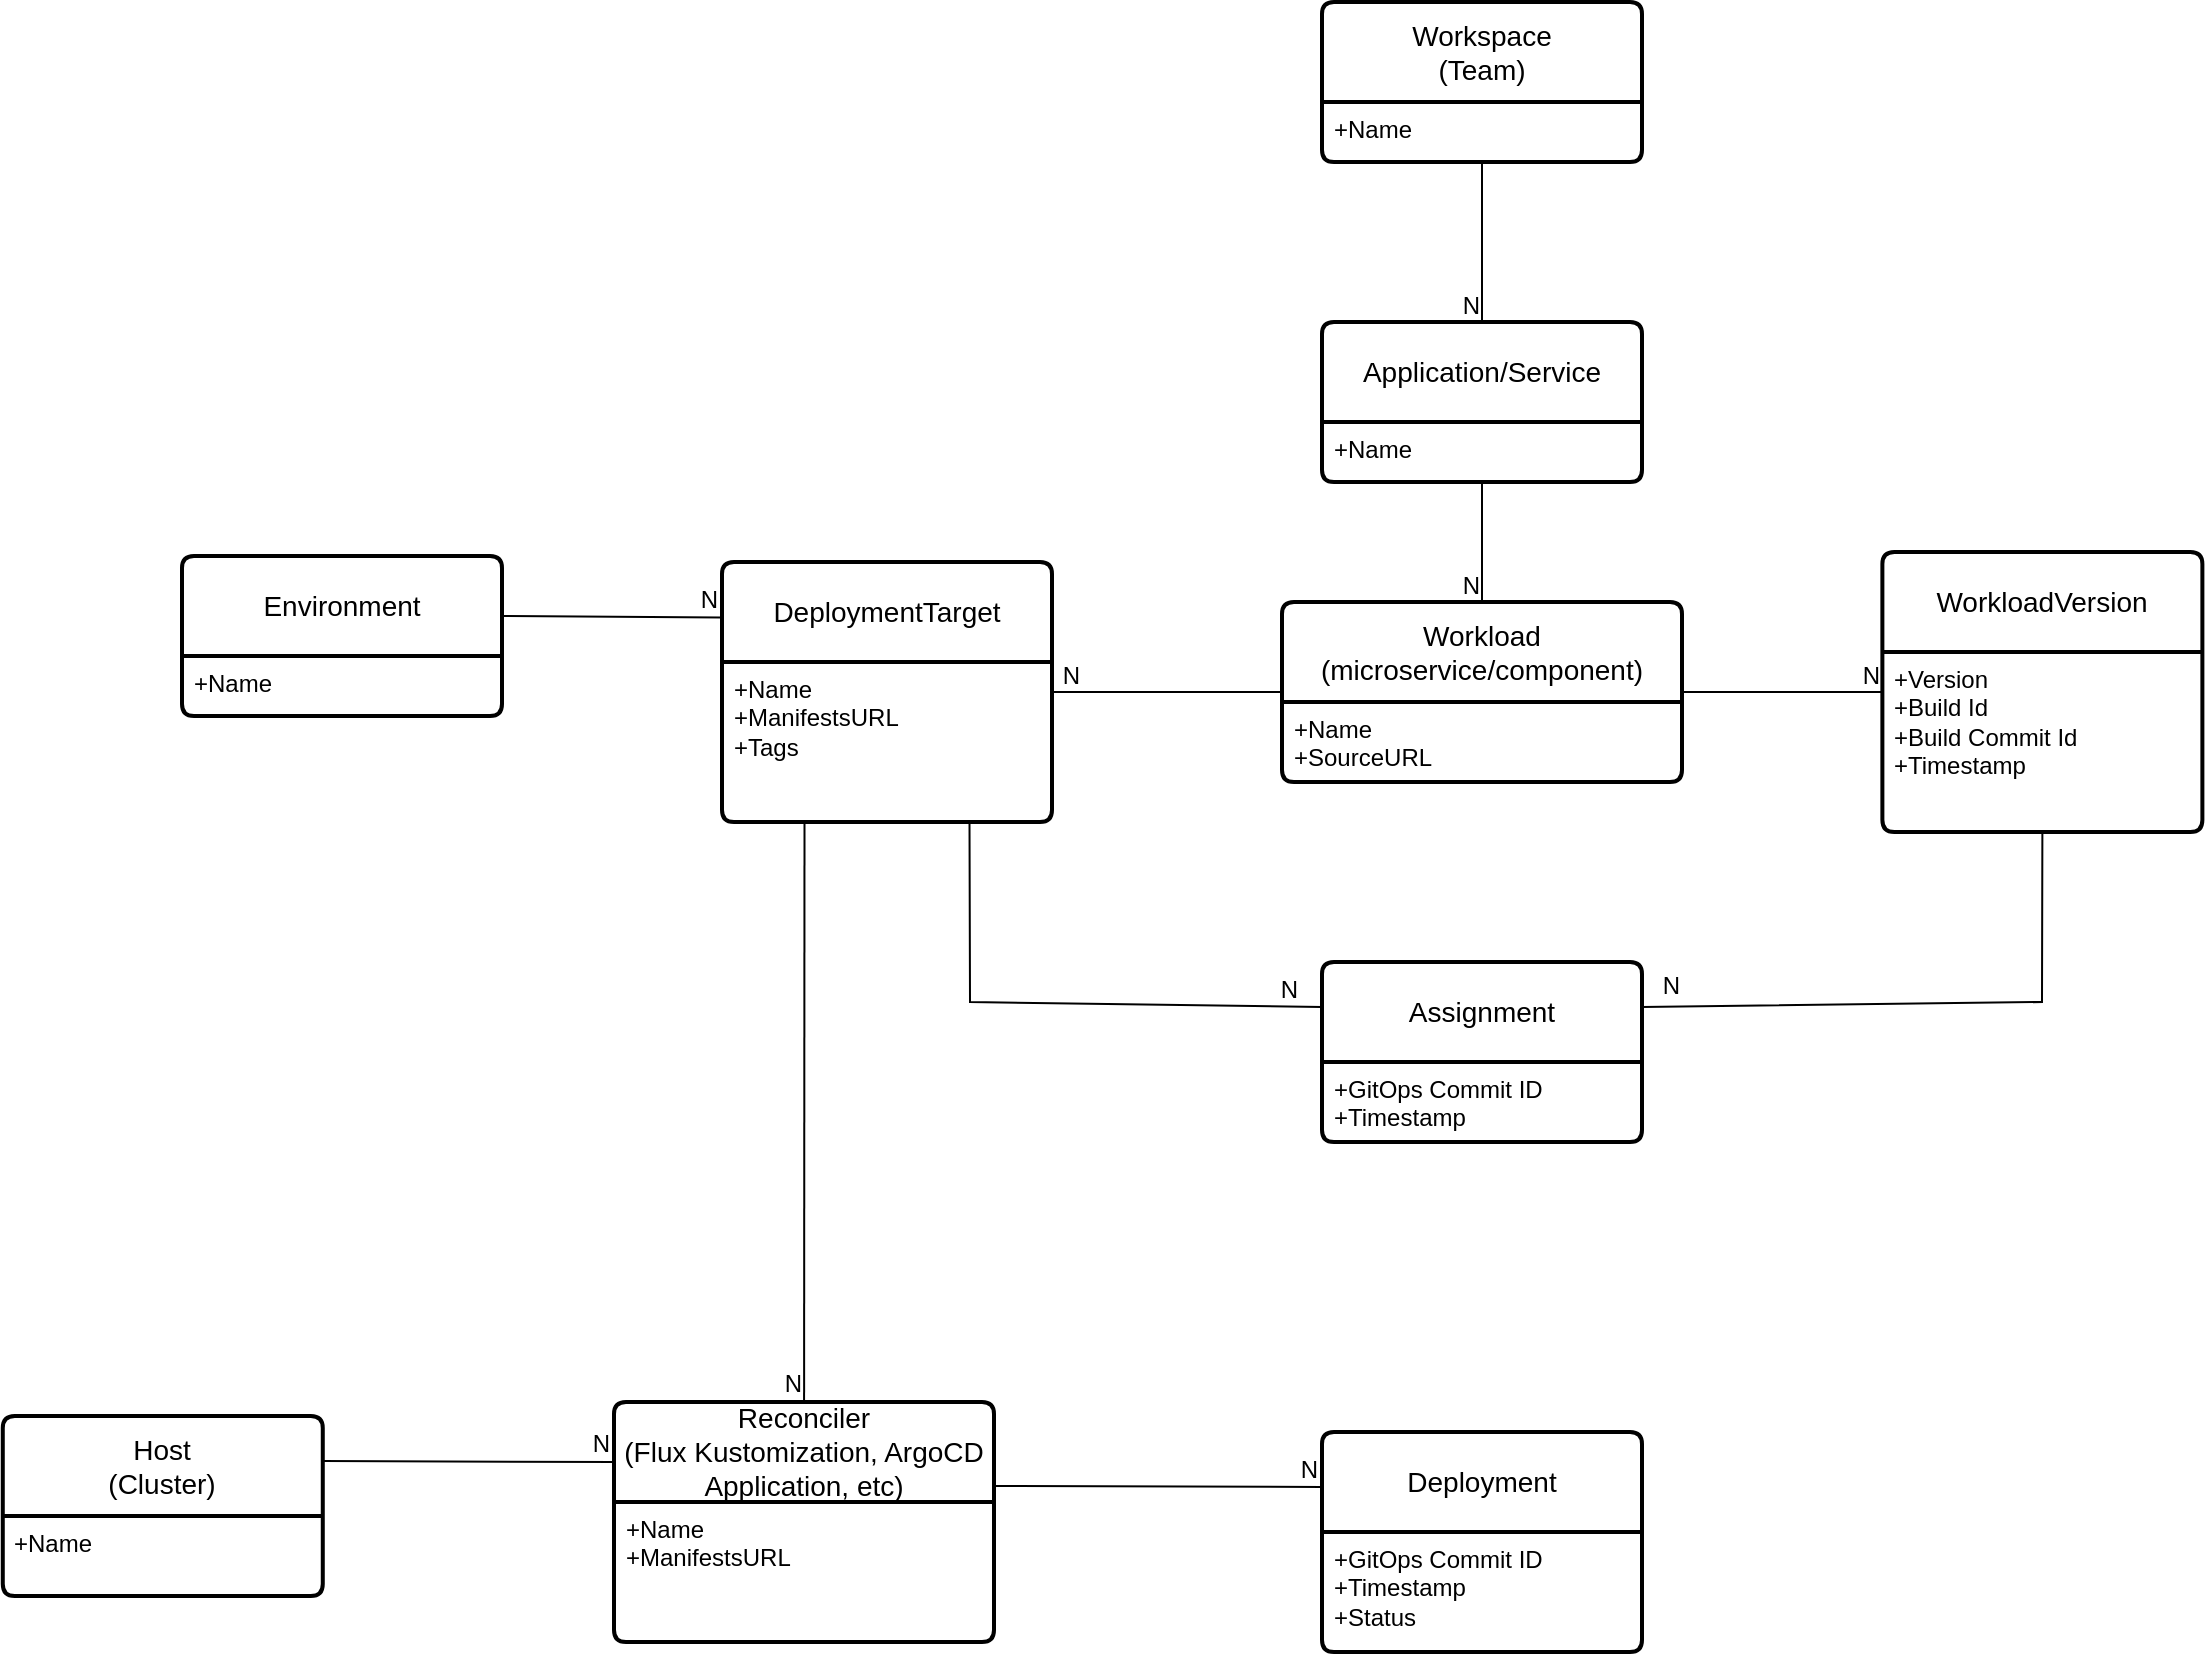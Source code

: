 <mxfile version="21.2.9" type="device">
  <diagram id="R2lEEEUBdFMjLlhIrx00" name="Page-1">
    <mxGraphModel dx="2544" dy="974" grid="1" gridSize="10" guides="1" tooltips="1" connect="1" arrows="1" fold="1" page="1" pageScale="1" pageWidth="850" pageHeight="1100" math="0" shadow="0" extFonts="Permanent Marker^https://fonts.googleapis.com/css?family=Permanent+Marker">
      <root>
        <mxCell id="0" />
        <mxCell id="1" parent="0" />
        <mxCell id="mHuUaChPZsy_ELMwy_D_-1" value="Environment" style="swimlane;childLayout=stackLayout;horizontal=1;startSize=50;horizontalStack=0;rounded=1;fontSize=14;fontStyle=0;strokeWidth=2;resizeParent=0;resizeLast=1;shadow=0;dashed=0;align=center;arcSize=4;whiteSpace=wrap;html=1;" parent="1" vertex="1">
          <mxGeometry y="727" width="160" height="80" as="geometry" />
        </mxCell>
        <mxCell id="mHuUaChPZsy_ELMwy_D_-2" value="+Name&lt;br&gt;" style="align=left;strokeColor=none;fillColor=none;spacingLeft=4;fontSize=12;verticalAlign=top;resizable=0;rotatable=0;part=1;html=1;" parent="mHuUaChPZsy_ELMwy_D_-1" vertex="1">
          <mxGeometry y="50" width="160" height="30" as="geometry" />
        </mxCell>
        <mxCell id="mHuUaChPZsy_ELMwy_D_-4" value="Workspace&lt;br&gt;(Team)" style="swimlane;childLayout=stackLayout;horizontal=1;startSize=50;horizontalStack=0;rounded=1;fontSize=14;fontStyle=0;strokeWidth=2;resizeParent=0;resizeLast=1;shadow=0;dashed=0;align=center;arcSize=4;whiteSpace=wrap;html=1;" parent="1" vertex="1">
          <mxGeometry x="570" y="450" width="160" height="80" as="geometry" />
        </mxCell>
        <mxCell id="mHuUaChPZsy_ELMwy_D_-5" value="+Name&lt;br&gt;" style="align=left;strokeColor=none;fillColor=none;spacingLeft=4;fontSize=12;verticalAlign=top;resizable=0;rotatable=0;part=1;html=1;" parent="mHuUaChPZsy_ELMwy_D_-4" vertex="1">
          <mxGeometry y="50" width="160" height="30" as="geometry" />
        </mxCell>
        <mxCell id="mHuUaChPZsy_ELMwy_D_-7" value="Application/Service" style="swimlane;childLayout=stackLayout;horizontal=1;startSize=50;horizontalStack=0;rounded=1;fontSize=14;fontStyle=0;strokeWidth=2;resizeParent=0;resizeLast=1;shadow=0;dashed=0;align=center;arcSize=4;whiteSpace=wrap;html=1;" parent="1" vertex="1">
          <mxGeometry x="570" y="610" width="160" height="80" as="geometry" />
        </mxCell>
        <mxCell id="mHuUaChPZsy_ELMwy_D_-8" value="+Name&lt;br&gt;" style="align=left;strokeColor=none;fillColor=none;spacingLeft=4;fontSize=12;verticalAlign=top;resizable=0;rotatable=0;part=1;html=1;" parent="mHuUaChPZsy_ELMwy_D_-7" vertex="1">
          <mxGeometry y="50" width="160" height="30" as="geometry" />
        </mxCell>
        <mxCell id="mHuUaChPZsy_ELMwy_D_-11" value="Workload&lt;br&gt;(microservice/component)" style="swimlane;childLayout=stackLayout;horizontal=1;startSize=50;horizontalStack=0;rounded=1;fontSize=14;fontStyle=0;strokeWidth=2;resizeParent=0;resizeLast=1;shadow=0;dashed=0;align=center;arcSize=4;whiteSpace=wrap;html=1;" parent="1" vertex="1">
          <mxGeometry x="550" y="750" width="200" height="90" as="geometry" />
        </mxCell>
        <mxCell id="mHuUaChPZsy_ELMwy_D_-12" value="+Name&lt;br&gt;+SourceURL" style="align=left;strokeColor=none;fillColor=none;spacingLeft=4;fontSize=12;verticalAlign=top;resizable=0;rotatable=0;part=1;html=1;" parent="mHuUaChPZsy_ELMwy_D_-11" vertex="1">
          <mxGeometry y="50" width="200" height="40" as="geometry" />
        </mxCell>
        <mxCell id="mHuUaChPZsy_ELMwy_D_-13" value="" style="endArrow=none;html=1;rounded=0;exitX=0.5;exitY=1;exitDx=0;exitDy=0;entryX=0.5;entryY=0;entryDx=0;entryDy=0;" parent="1" source="mHuUaChPZsy_ELMwy_D_-8" target="mHuUaChPZsy_ELMwy_D_-11" edge="1">
          <mxGeometry relative="1" as="geometry">
            <mxPoint x="220" y="380" as="sourcePoint" />
            <mxPoint x="380" y="380" as="targetPoint" />
          </mxGeometry>
        </mxCell>
        <mxCell id="mHuUaChPZsy_ELMwy_D_-14" value="N" style="resizable=0;html=1;whiteSpace=wrap;align=right;verticalAlign=bottom;" parent="mHuUaChPZsy_ELMwy_D_-13" connectable="0" vertex="1">
          <mxGeometry x="1" relative="1" as="geometry" />
        </mxCell>
        <mxCell id="mHuUaChPZsy_ELMwy_D_-15" value="WorkloadVersion" style="swimlane;childLayout=stackLayout;horizontal=1;startSize=50;horizontalStack=0;rounded=1;fontSize=14;fontStyle=0;strokeWidth=2;resizeParent=0;resizeLast=1;shadow=0;dashed=0;align=center;arcSize=4;whiteSpace=wrap;html=1;" parent="1" vertex="1">
          <mxGeometry x="850.19" y="725" width="160" height="140" as="geometry">
            <mxRectangle x="850.19" y="725" width="150" height="50" as="alternateBounds" />
          </mxGeometry>
        </mxCell>
        <mxCell id="mHuUaChPZsy_ELMwy_D_-16" value="+Version&lt;br&gt;+Build Id&lt;br&gt;+Build Commit Id&lt;br&gt;+Timestamp&amp;nbsp;" style="align=left;strokeColor=none;fillColor=none;spacingLeft=4;fontSize=12;verticalAlign=top;resizable=0;rotatable=0;part=1;html=1;" parent="mHuUaChPZsy_ELMwy_D_-15" vertex="1">
          <mxGeometry y="50" width="160" height="90" as="geometry" />
        </mxCell>
        <mxCell id="mHuUaChPZsy_ELMwy_D_-17" value="" style="endArrow=none;html=1;rounded=0;exitX=1;exitY=0.5;exitDx=0;exitDy=0;" parent="1" source="mHuUaChPZsy_ELMwy_D_-11" target="mHuUaChPZsy_ELMwy_D_-15" edge="1">
          <mxGeometry relative="1" as="geometry">
            <mxPoint x="220" y="710" as="sourcePoint" />
            <mxPoint x="380" y="710" as="targetPoint" />
          </mxGeometry>
        </mxCell>
        <mxCell id="mHuUaChPZsy_ELMwy_D_-18" value="N" style="resizable=0;html=1;whiteSpace=wrap;align=right;verticalAlign=bottom;" parent="mHuUaChPZsy_ELMwy_D_-17" connectable="0" vertex="1">
          <mxGeometry x="1" relative="1" as="geometry" />
        </mxCell>
        <mxCell id="mHuUaChPZsy_ELMwy_D_-20" value="" style="endArrow=none;html=1;rounded=0;exitX=0.5;exitY=1;exitDx=0;exitDy=0;" parent="1" source="mHuUaChPZsy_ELMwy_D_-5" edge="1">
          <mxGeometry relative="1" as="geometry">
            <mxPoint x="660" y="600" as="sourcePoint" />
            <mxPoint x="650" y="610" as="targetPoint" />
          </mxGeometry>
        </mxCell>
        <mxCell id="mHuUaChPZsy_ELMwy_D_-21" value="N" style="resizable=0;html=1;whiteSpace=wrap;align=right;verticalAlign=bottom;" parent="mHuUaChPZsy_ELMwy_D_-20" connectable="0" vertex="1">
          <mxGeometry x="1" relative="1" as="geometry" />
        </mxCell>
        <mxCell id="mHuUaChPZsy_ELMwy_D_-22" value="DeploymentTarget" style="swimlane;childLayout=stackLayout;horizontal=1;startSize=50;horizontalStack=0;rounded=1;fontSize=14;fontStyle=0;strokeWidth=2;resizeParent=0;resizeLast=1;shadow=0;dashed=0;align=center;arcSize=4;whiteSpace=wrap;html=1;" parent="1" vertex="1">
          <mxGeometry x="270" y="730" width="165" height="130" as="geometry" />
        </mxCell>
        <mxCell id="mHuUaChPZsy_ELMwy_D_-23" value="+Name&lt;br&gt;+ManifestsURL&amp;nbsp;&lt;br&gt;+Tags" style="align=left;strokeColor=none;fillColor=none;spacingLeft=4;fontSize=12;verticalAlign=top;resizable=0;rotatable=0;part=1;html=1;" parent="mHuUaChPZsy_ELMwy_D_-22" vertex="1">
          <mxGeometry y="50" width="165" height="80" as="geometry" />
        </mxCell>
        <mxCell id="mHuUaChPZsy_ELMwy_D_-24" value="" style="endArrow=none;html=1;rounded=0;exitX=0;exitY=0.5;exitDx=0;exitDy=0;" parent="1" source="mHuUaChPZsy_ELMwy_D_-11" target="mHuUaChPZsy_ELMwy_D_-22" edge="1">
          <mxGeometry relative="1" as="geometry">
            <mxPoint x="660" y="840" as="sourcePoint" />
            <mxPoint x="660" y="900" as="targetPoint" />
          </mxGeometry>
        </mxCell>
        <mxCell id="mHuUaChPZsy_ELMwy_D_-25" value="N" style="resizable=0;html=1;whiteSpace=wrap;align=right;verticalAlign=bottom;" parent="mHuUaChPZsy_ELMwy_D_-24" connectable="0" vertex="1">
          <mxGeometry x="1" relative="1" as="geometry">
            <mxPoint x="15" as="offset" />
          </mxGeometry>
        </mxCell>
        <mxCell id="mHuUaChPZsy_ELMwy_D_-26" value="Assignment" style="swimlane;childLayout=stackLayout;horizontal=1;startSize=50;horizontalStack=0;rounded=1;fontSize=14;fontStyle=0;strokeWidth=2;resizeParent=0;resizeLast=1;shadow=0;dashed=0;align=center;arcSize=4;whiteSpace=wrap;html=1;" parent="1" vertex="1">
          <mxGeometry x="570" y="930" width="160" height="90" as="geometry">
            <mxRectangle x="570" y="930" width="150" height="50" as="alternateBounds" />
          </mxGeometry>
        </mxCell>
        <mxCell id="mHuUaChPZsy_ELMwy_D_-27" value="+GitOps Commit ID&lt;br&gt;+Timestamp&amp;nbsp;" style="align=left;strokeColor=none;fillColor=none;spacingLeft=4;fontSize=12;verticalAlign=top;resizable=0;rotatable=0;part=1;html=1;" parent="mHuUaChPZsy_ELMwy_D_-26" vertex="1">
          <mxGeometry y="50" width="160" height="40" as="geometry" />
        </mxCell>
        <mxCell id="mHuUaChPZsy_ELMwy_D_-28" value="" style="endArrow=none;html=1;rounded=0;exitX=0.75;exitY=1;exitDx=0;exitDy=0;entryX=0;entryY=0.25;entryDx=0;entryDy=0;" parent="1" source="mHuUaChPZsy_ELMwy_D_-23" target="mHuUaChPZsy_ELMwy_D_-26" edge="1">
          <mxGeometry relative="1" as="geometry">
            <mxPoint x="580" y="805" as="sourcePoint" />
            <mxPoint x="445" y="805" as="targetPoint" />
            <Array as="points">
              <mxPoint x="394" y="950" />
            </Array>
          </mxGeometry>
        </mxCell>
        <mxCell id="mHuUaChPZsy_ELMwy_D_-29" value="N" style="resizable=0;html=1;whiteSpace=wrap;align=right;verticalAlign=bottom;" parent="mHuUaChPZsy_ELMwy_D_-28" connectable="0" vertex="1">
          <mxGeometry x="1" relative="1" as="geometry">
            <mxPoint x="-10" as="offset" />
          </mxGeometry>
        </mxCell>
        <mxCell id="mHuUaChPZsy_ELMwy_D_-30" value="" style="endArrow=none;html=1;rounded=0;exitX=0.5;exitY=1;exitDx=0;exitDy=0;entryX=1;entryY=0.25;entryDx=0;entryDy=0;" parent="1" source="mHuUaChPZsy_ELMwy_D_-15" target="mHuUaChPZsy_ELMwy_D_-26" edge="1">
          <mxGeometry relative="1" as="geometry">
            <mxPoint x="740" y="805" as="sourcePoint" />
            <mxPoint x="790" y="980" as="targetPoint" />
            <Array as="points">
              <mxPoint x="930" y="950" />
            </Array>
          </mxGeometry>
        </mxCell>
        <mxCell id="mHuUaChPZsy_ELMwy_D_-31" value="N" style="resizable=0;html=1;whiteSpace=wrap;align=right;verticalAlign=bottom;" parent="mHuUaChPZsy_ELMwy_D_-30" connectable="0" vertex="1">
          <mxGeometry x="1" relative="1" as="geometry">
            <mxPoint x="20" y="-2" as="offset" />
          </mxGeometry>
        </mxCell>
        <mxCell id="mHuUaChPZsy_ELMwy_D_-32" value="Deployment" style="swimlane;childLayout=stackLayout;horizontal=1;startSize=50;horizontalStack=0;rounded=1;fontSize=14;fontStyle=0;strokeWidth=2;resizeParent=0;resizeLast=1;shadow=0;dashed=0;align=center;arcSize=4;whiteSpace=wrap;html=1;" parent="1" vertex="1">
          <mxGeometry x="570" y="1165" width="160" height="110" as="geometry">
            <mxRectangle x="570" y="930" width="150" height="50" as="alternateBounds" />
          </mxGeometry>
        </mxCell>
        <mxCell id="mHuUaChPZsy_ELMwy_D_-33" value="+GitOps Commit ID&lt;br&gt;+Timestamp&amp;nbsp;&lt;br&gt;+Status&amp;nbsp;" style="align=left;strokeColor=none;fillColor=none;spacingLeft=4;fontSize=12;verticalAlign=top;resizable=0;rotatable=0;part=1;html=1;" parent="mHuUaChPZsy_ELMwy_D_-32" vertex="1">
          <mxGeometry y="50" width="160" height="60" as="geometry" />
        </mxCell>
        <mxCell id="mHuUaChPZsy_ELMwy_D_-34" value="Host&lt;br&gt;(Cluster)" style="swimlane;childLayout=stackLayout;horizontal=1;startSize=50;horizontalStack=0;rounded=1;fontSize=14;fontStyle=0;strokeWidth=2;resizeParent=0;resizeLast=1;shadow=0;dashed=0;align=center;arcSize=4;whiteSpace=wrap;html=1;" parent="1" vertex="1">
          <mxGeometry x="-89.61" y="1157" width="160" height="90" as="geometry" />
        </mxCell>
        <mxCell id="mHuUaChPZsy_ELMwy_D_-35" value="+Name" style="align=left;strokeColor=none;fillColor=none;spacingLeft=4;fontSize=12;verticalAlign=top;resizable=0;rotatable=0;part=1;html=1;" parent="mHuUaChPZsy_ELMwy_D_-34" vertex="1">
          <mxGeometry y="50" width="160" height="40" as="geometry" />
        </mxCell>
        <mxCell id="mHuUaChPZsy_ELMwy_D_-36" value="" style="endArrow=none;html=1;rounded=0;entryX=0;entryY=0.25;entryDx=0;entryDy=0;" parent="1" target="mHuUaChPZsy_ELMwy_D_-32" edge="1">
          <mxGeometry relative="1" as="geometry">
            <mxPoint x="400" y="1192" as="sourcePoint" />
            <mxPoint x="610" y="1010" as="targetPoint" />
          </mxGeometry>
        </mxCell>
        <mxCell id="mHuUaChPZsy_ELMwy_D_-37" value="N" style="resizable=0;html=1;whiteSpace=wrap;align=right;verticalAlign=bottom;" parent="mHuUaChPZsy_ELMwy_D_-36" connectable="0" vertex="1">
          <mxGeometry x="1" relative="1" as="geometry" />
        </mxCell>
        <mxCell id="mHuUaChPZsy_ELMwy_D_-48" value="" style="endArrow=none;html=1;rounded=0;exitX=1;exitY=0.375;exitDx=0;exitDy=0;exitPerimeter=0;entryX=-0.003;entryY=0.213;entryDx=0;entryDy=0;entryPerimeter=0;" parent="1" source="mHuUaChPZsy_ELMwy_D_-1" target="mHuUaChPZsy_ELMwy_D_-22" edge="1">
          <mxGeometry relative="1" as="geometry">
            <mxPoint x="390" y="950" as="sourcePoint" />
            <mxPoint x="550" y="950" as="targetPoint" />
          </mxGeometry>
        </mxCell>
        <mxCell id="mHuUaChPZsy_ELMwy_D_-49" value="N" style="resizable=0;html=1;whiteSpace=wrap;align=right;verticalAlign=bottom;" parent="mHuUaChPZsy_ELMwy_D_-48" connectable="0" vertex="1">
          <mxGeometry x="1" relative="1" as="geometry" />
        </mxCell>
        <mxCell id="2QzJ4g1VmdHlLAmHw316-1" value="Reconciler&lt;br&gt;(Flux Kustomization, ArgoCD Application, etc)" style="swimlane;childLayout=stackLayout;horizontal=1;startSize=50;horizontalStack=0;rounded=1;fontSize=14;fontStyle=0;strokeWidth=2;resizeParent=0;resizeLast=1;shadow=0;dashed=0;align=center;arcSize=4;whiteSpace=wrap;html=1;" parent="1" vertex="1">
          <mxGeometry x="216" y="1150" width="190" height="120" as="geometry" />
        </mxCell>
        <mxCell id="2QzJ4g1VmdHlLAmHw316-2" value="+Name&lt;br&gt;+ManifestsURL" style="align=left;strokeColor=none;fillColor=none;spacingLeft=4;fontSize=12;verticalAlign=top;resizable=0;rotatable=0;part=1;html=1;" parent="2QzJ4g1VmdHlLAmHw316-1" vertex="1">
          <mxGeometry y="50" width="190" height="70" as="geometry" />
        </mxCell>
        <mxCell id="2QzJ4g1VmdHlLAmHw316-3" value="" style="endArrow=none;html=1;rounded=0;exitX=0.25;exitY=1;exitDx=0;exitDy=0;" parent="1" source="mHuUaChPZsy_ELMwy_D_-23" target="2QzJ4g1VmdHlLAmHw316-1" edge="1">
          <mxGeometry relative="1" as="geometry">
            <mxPoint x="410" y="1202" as="sourcePoint" />
            <mxPoint x="580" y="1203" as="targetPoint" />
          </mxGeometry>
        </mxCell>
        <mxCell id="2QzJ4g1VmdHlLAmHw316-4" value="N" style="resizable=0;html=1;whiteSpace=wrap;align=right;verticalAlign=bottom;" parent="2QzJ4g1VmdHlLAmHw316-3" connectable="0" vertex="1">
          <mxGeometry x="1" relative="1" as="geometry" />
        </mxCell>
        <mxCell id="2QzJ4g1VmdHlLAmHw316-7" value="" style="endArrow=none;html=1;rounded=0;entryX=0;entryY=0.25;entryDx=0;entryDy=0;exitX=1;exitY=0.25;exitDx=0;exitDy=0;" parent="1" source="mHuUaChPZsy_ELMwy_D_-34" target="2QzJ4g1VmdHlLAmHw316-1" edge="1">
          <mxGeometry relative="1" as="geometry">
            <mxPoint x="410" y="1202" as="sourcePoint" />
            <mxPoint x="580" y="1203" as="targetPoint" />
          </mxGeometry>
        </mxCell>
        <mxCell id="2QzJ4g1VmdHlLAmHw316-8" value="N" style="resizable=0;html=1;whiteSpace=wrap;align=right;verticalAlign=bottom;" parent="2QzJ4g1VmdHlLAmHw316-7" connectable="0" vertex="1">
          <mxGeometry x="1" relative="1" as="geometry" />
        </mxCell>
      </root>
    </mxGraphModel>
  </diagram>
</mxfile>
